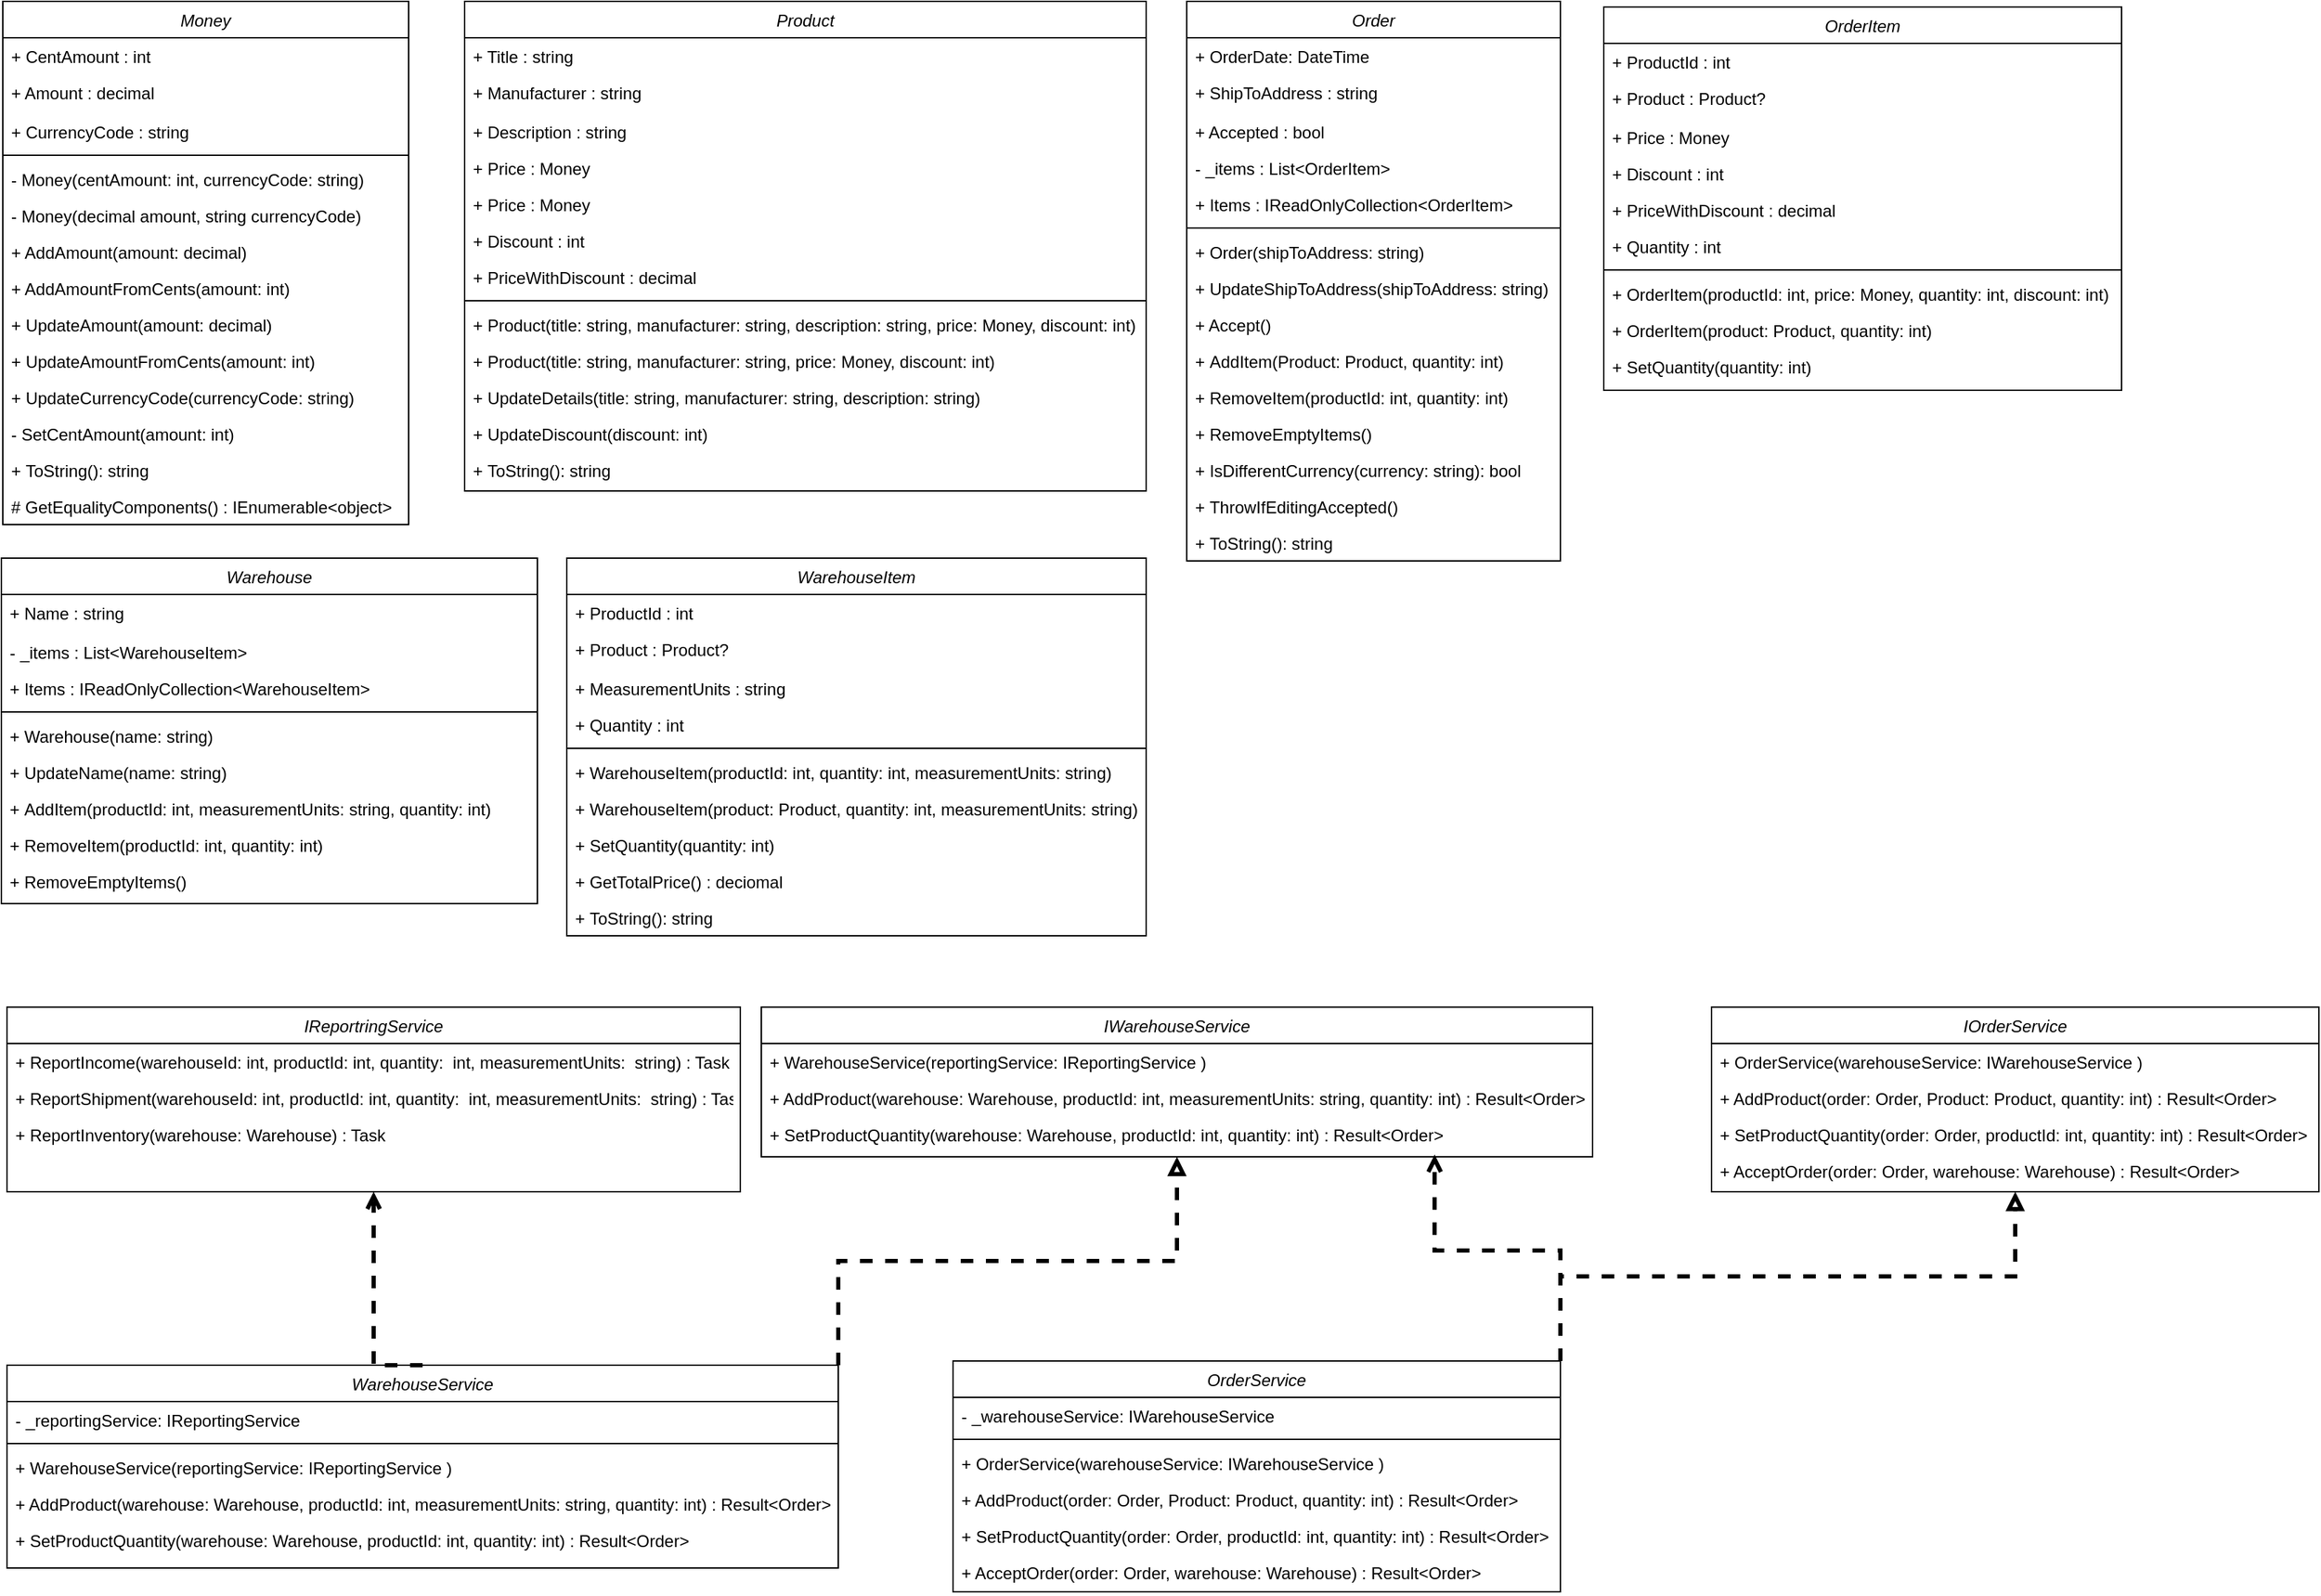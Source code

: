 <mxfile version="24.0.4" type="device">
  <diagram id="C5RBs43oDa-KdzZeNtuy" name="Page-1">
    <mxGraphModel dx="2867" dy="1178" grid="0" gridSize="10" guides="1" tooltips="1" connect="1" arrows="1" fold="1" page="0" pageScale="1" pageWidth="827" pageHeight="1169" background="none" math="0" shadow="0">
      <root>
        <mxCell id="WIyWlLk6GJQsqaUBKTNV-0" />
        <mxCell id="WIyWlLk6GJQsqaUBKTNV-1" parent="WIyWlLk6GJQsqaUBKTNV-0" />
        <mxCell id="zkfFHV4jXpPFQw0GAbJ--0" value="Money" style="swimlane;fontStyle=2;align=center;verticalAlign=top;childLayout=stackLayout;horizontal=1;startSize=26;horizontalStack=0;resizeParent=1;resizeLast=0;collapsible=1;marginBottom=0;rounded=0;shadow=0;strokeWidth=1;" parent="WIyWlLk6GJQsqaUBKTNV-1" vertex="1">
          <mxGeometry x="30" y="40" width="290" height="374" as="geometry">
            <mxRectangle x="30" y="40" width="160" height="26" as="alternateBounds" />
          </mxGeometry>
        </mxCell>
        <mxCell id="zkfFHV4jXpPFQw0GAbJ--1" value="+ CentAmount : int" style="text;align=left;verticalAlign=top;spacingLeft=4;spacingRight=4;overflow=hidden;rotatable=0;points=[[0,0.5],[1,0.5]];portConstraint=eastwest;" parent="zkfFHV4jXpPFQw0GAbJ--0" vertex="1">
          <mxGeometry y="26" width="290" height="26" as="geometry" />
        </mxCell>
        <mxCell id="zkfFHV4jXpPFQw0GAbJ--2" value="+ Amount : decimal" style="text;align=left;verticalAlign=top;spacingLeft=4;spacingRight=4;overflow=hidden;rotatable=0;points=[[0,0.5],[1,0.5]];portConstraint=eastwest;rounded=0;shadow=0;html=0;" parent="zkfFHV4jXpPFQw0GAbJ--0" vertex="1">
          <mxGeometry y="52" width="290" height="28" as="geometry" />
        </mxCell>
        <mxCell id="zkfFHV4jXpPFQw0GAbJ--3" value="+ CurrencyCode : string" style="text;align=left;verticalAlign=top;spacingLeft=4;spacingRight=4;overflow=hidden;rotatable=0;points=[[0,0.5],[1,0.5]];portConstraint=eastwest;rounded=0;shadow=0;html=0;" parent="zkfFHV4jXpPFQw0GAbJ--0" vertex="1">
          <mxGeometry y="80" width="290" height="26" as="geometry" />
        </mxCell>
        <mxCell id="zkfFHV4jXpPFQw0GAbJ--4" value="" style="line;html=1;strokeWidth=1;align=left;verticalAlign=middle;spacingTop=-1;spacingLeft=3;spacingRight=3;rotatable=0;labelPosition=right;points=[];portConstraint=eastwest;" parent="zkfFHV4jXpPFQw0GAbJ--0" vertex="1">
          <mxGeometry y="106" width="290" height="8" as="geometry" />
        </mxCell>
        <mxCell id="zkfFHV4jXpPFQw0GAbJ--5" value="- Money(centAmount: int, currencyCode: string)&#xa;" style="text;align=left;verticalAlign=top;spacingLeft=4;spacingRight=4;overflow=hidden;rotatable=0;points=[[0,0.5],[1,0.5]];portConstraint=eastwest;" parent="zkfFHV4jXpPFQw0GAbJ--0" vertex="1">
          <mxGeometry y="114" width="290" height="26" as="geometry" />
        </mxCell>
        <mxCell id="u1mcZyt787e0Bn2nRXui-6" value="- Money(decimal amount, string currencyCode)" style="text;align=left;verticalAlign=top;spacingLeft=4;spacingRight=4;overflow=hidden;rotatable=0;points=[[0,0.5],[1,0.5]];portConstraint=eastwest;" vertex="1" parent="zkfFHV4jXpPFQw0GAbJ--0">
          <mxGeometry y="140" width="290" height="26" as="geometry" />
        </mxCell>
        <mxCell id="u1mcZyt787e0Bn2nRXui-5" value="+ AddAmount(amount: decimal)" style="text;align=left;verticalAlign=top;spacingLeft=4;spacingRight=4;overflow=hidden;rotatable=0;points=[[0,0.5],[1,0.5]];portConstraint=eastwest;" vertex="1" parent="zkfFHV4jXpPFQw0GAbJ--0">
          <mxGeometry y="166" width="290" height="26" as="geometry" />
        </mxCell>
        <mxCell id="u1mcZyt787e0Bn2nRXui-1" value="+ AddAmountFromCents(amount: int)" style="text;align=left;verticalAlign=top;spacingLeft=4;spacingRight=4;overflow=hidden;rotatable=0;points=[[0,0.5],[1,0.5]];portConstraint=eastwest;" vertex="1" parent="zkfFHV4jXpPFQw0GAbJ--0">
          <mxGeometry y="192" width="290" height="26" as="geometry" />
        </mxCell>
        <mxCell id="u1mcZyt787e0Bn2nRXui-2" value="+ UpdateAmount(amount: decimal)" style="text;align=left;verticalAlign=top;spacingLeft=4;spacingRight=4;overflow=hidden;rotatable=0;points=[[0,0.5],[1,0.5]];portConstraint=eastwest;" vertex="1" parent="zkfFHV4jXpPFQw0GAbJ--0">
          <mxGeometry y="218" width="290" height="26" as="geometry" />
        </mxCell>
        <mxCell id="u1mcZyt787e0Bn2nRXui-3" value="+ UpdateAmountFromCents(amount: int)" style="text;align=left;verticalAlign=top;spacingLeft=4;spacingRight=4;overflow=hidden;rotatable=0;points=[[0,0.5],[1,0.5]];portConstraint=eastwest;" vertex="1" parent="zkfFHV4jXpPFQw0GAbJ--0">
          <mxGeometry y="244" width="290" height="26" as="geometry" />
        </mxCell>
        <mxCell id="u1mcZyt787e0Bn2nRXui-4" value="+ UpdateCurrencyCode(currencyCode: string)" style="text;align=left;verticalAlign=top;spacingLeft=4;spacingRight=4;overflow=hidden;rotatable=0;points=[[0,0.5],[1,0.5]];portConstraint=eastwest;" vertex="1" parent="zkfFHV4jXpPFQw0GAbJ--0">
          <mxGeometry y="270" width="290" height="26" as="geometry" />
        </mxCell>
        <mxCell id="u1mcZyt787e0Bn2nRXui-7" value="- SetCentAmount(amount: int)" style="text;align=left;verticalAlign=top;spacingLeft=4;spacingRight=4;overflow=hidden;rotatable=0;points=[[0,0.5],[1,0.5]];portConstraint=eastwest;" vertex="1" parent="zkfFHV4jXpPFQw0GAbJ--0">
          <mxGeometry y="296" width="290" height="26" as="geometry" />
        </mxCell>
        <mxCell id="u1mcZyt787e0Bn2nRXui-8" value="+ ToString(): string" style="text;align=left;verticalAlign=top;spacingLeft=4;spacingRight=4;overflow=hidden;rotatable=0;points=[[0,0.5],[1,0.5]];portConstraint=eastwest;" vertex="1" parent="zkfFHV4jXpPFQw0GAbJ--0">
          <mxGeometry y="322" width="290" height="26" as="geometry" />
        </mxCell>
        <mxCell id="u1mcZyt787e0Bn2nRXui-9" value="# GetEqualityComponents() : IEnumerable&lt;object&gt; " style="text;align=left;verticalAlign=top;spacingLeft=4;spacingRight=4;overflow=hidden;rotatable=0;points=[[0,0.5],[1,0.5]];portConstraint=eastwest;" vertex="1" parent="zkfFHV4jXpPFQw0GAbJ--0">
          <mxGeometry y="348" width="290" height="26" as="geometry" />
        </mxCell>
        <mxCell id="u1mcZyt787e0Bn2nRXui-10" value="Product" style="swimlane;fontStyle=2;align=center;verticalAlign=top;childLayout=stackLayout;horizontal=1;startSize=26;horizontalStack=0;resizeParent=1;resizeLast=0;collapsible=1;marginBottom=0;rounded=0;shadow=0;strokeWidth=1;" vertex="1" parent="WIyWlLk6GJQsqaUBKTNV-1">
          <mxGeometry x="360" y="40" width="487" height="350" as="geometry">
            <mxRectangle x="30" y="40" width="160" height="26" as="alternateBounds" />
          </mxGeometry>
        </mxCell>
        <mxCell id="u1mcZyt787e0Bn2nRXui-11" value="+ Title : string" style="text;align=left;verticalAlign=top;spacingLeft=4;spacingRight=4;overflow=hidden;rotatable=0;points=[[0,0.5],[1,0.5]];portConstraint=eastwest;" vertex="1" parent="u1mcZyt787e0Bn2nRXui-10">
          <mxGeometry y="26" width="487" height="26" as="geometry" />
        </mxCell>
        <mxCell id="u1mcZyt787e0Bn2nRXui-12" value="+ Manufacturer : string" style="text;align=left;verticalAlign=top;spacingLeft=4;spacingRight=4;overflow=hidden;rotatable=0;points=[[0,0.5],[1,0.5]];portConstraint=eastwest;rounded=0;shadow=0;html=0;" vertex="1" parent="u1mcZyt787e0Bn2nRXui-10">
          <mxGeometry y="52" width="487" height="28" as="geometry" />
        </mxCell>
        <mxCell id="u1mcZyt787e0Bn2nRXui-13" value="+ Description : string" style="text;align=left;verticalAlign=top;spacingLeft=4;spacingRight=4;overflow=hidden;rotatable=0;points=[[0,0.5],[1,0.5]];portConstraint=eastwest;rounded=0;shadow=0;html=0;" vertex="1" parent="u1mcZyt787e0Bn2nRXui-10">
          <mxGeometry y="80" width="487" height="26" as="geometry" />
        </mxCell>
        <mxCell id="u1mcZyt787e0Bn2nRXui-25" value="+ Price : Money" style="text;align=left;verticalAlign=top;spacingLeft=4;spacingRight=4;overflow=hidden;rotatable=0;points=[[0,0.5],[1,0.5]];portConstraint=eastwest;rounded=0;shadow=0;html=0;" vertex="1" parent="u1mcZyt787e0Bn2nRXui-10">
          <mxGeometry y="106" width="487" height="26" as="geometry" />
        </mxCell>
        <mxCell id="u1mcZyt787e0Bn2nRXui-26" value="+ Price : Money" style="text;align=left;verticalAlign=top;spacingLeft=4;spacingRight=4;overflow=hidden;rotatable=0;points=[[0,0.5],[1,0.5]];portConstraint=eastwest;rounded=0;shadow=0;html=0;" vertex="1" parent="u1mcZyt787e0Bn2nRXui-10">
          <mxGeometry y="132" width="487" height="26" as="geometry" />
        </mxCell>
        <mxCell id="u1mcZyt787e0Bn2nRXui-27" value="+ Discount : int" style="text;align=left;verticalAlign=top;spacingLeft=4;spacingRight=4;overflow=hidden;rotatable=0;points=[[0,0.5],[1,0.5]];portConstraint=eastwest;rounded=0;shadow=0;html=0;" vertex="1" parent="u1mcZyt787e0Bn2nRXui-10">
          <mxGeometry y="158" width="487" height="26" as="geometry" />
        </mxCell>
        <mxCell id="u1mcZyt787e0Bn2nRXui-28" value="+ PriceWithDiscount : decimal" style="text;align=left;verticalAlign=top;spacingLeft=4;spacingRight=4;overflow=hidden;rotatable=0;points=[[0,0.5],[1,0.5]];portConstraint=eastwest;rounded=0;shadow=0;html=0;" vertex="1" parent="u1mcZyt787e0Bn2nRXui-10">
          <mxGeometry y="184" width="487" height="26" as="geometry" />
        </mxCell>
        <mxCell id="u1mcZyt787e0Bn2nRXui-14" value="" style="line;html=1;strokeWidth=1;align=left;verticalAlign=middle;spacingTop=-1;spacingLeft=3;spacingRight=3;rotatable=0;labelPosition=right;points=[];portConstraint=eastwest;" vertex="1" parent="u1mcZyt787e0Bn2nRXui-10">
          <mxGeometry y="210" width="487" height="8" as="geometry" />
        </mxCell>
        <mxCell id="u1mcZyt787e0Bn2nRXui-15" value="+ Product(title: string, manufacturer: string, description: string, price: Money, discount: int)" style="text;align=left;verticalAlign=top;spacingLeft=4;spacingRight=4;overflow=hidden;rotatable=0;points=[[0,0.5],[1,0.5]];portConstraint=eastwest;" vertex="1" parent="u1mcZyt787e0Bn2nRXui-10">
          <mxGeometry y="218" width="487" height="26" as="geometry" />
        </mxCell>
        <mxCell id="u1mcZyt787e0Bn2nRXui-16" value="+ Product(title: string, manufacturer: string, price: Money, discount: int)" style="text;align=left;verticalAlign=top;spacingLeft=4;spacingRight=4;overflow=hidden;rotatable=0;points=[[0,0.5],[1,0.5]];portConstraint=eastwest;" vertex="1" parent="u1mcZyt787e0Bn2nRXui-10">
          <mxGeometry y="244" width="487" height="26" as="geometry" />
        </mxCell>
        <mxCell id="u1mcZyt787e0Bn2nRXui-17" value="+ UpdateDetails(title: string, manufacturer: string, description: string)" style="text;align=left;verticalAlign=top;spacingLeft=4;spacingRight=4;overflow=hidden;rotatable=0;points=[[0,0.5],[1,0.5]];portConstraint=eastwest;" vertex="1" parent="u1mcZyt787e0Bn2nRXui-10">
          <mxGeometry y="270" width="487" height="26" as="geometry" />
        </mxCell>
        <mxCell id="u1mcZyt787e0Bn2nRXui-18" value="+ UpdateDiscount(discount: int)" style="text;align=left;verticalAlign=top;spacingLeft=4;spacingRight=4;overflow=hidden;rotatable=0;points=[[0,0.5],[1,0.5]];portConstraint=eastwest;" vertex="1" parent="u1mcZyt787e0Bn2nRXui-10">
          <mxGeometry y="296" width="487" height="26" as="geometry" />
        </mxCell>
        <mxCell id="u1mcZyt787e0Bn2nRXui-23" value="+ ToString(): string" style="text;align=left;verticalAlign=top;spacingLeft=4;spacingRight=4;overflow=hidden;rotatable=0;points=[[0,0.5],[1,0.5]];portConstraint=eastwest;" vertex="1" parent="u1mcZyt787e0Bn2nRXui-10">
          <mxGeometry y="322" width="487" height="26" as="geometry" />
        </mxCell>
        <mxCell id="u1mcZyt787e0Bn2nRXui-29" value="Order" style="swimlane;fontStyle=2;align=center;verticalAlign=top;childLayout=stackLayout;horizontal=1;startSize=26;horizontalStack=0;resizeParent=1;resizeLast=0;collapsible=1;marginBottom=0;rounded=0;shadow=0;strokeWidth=1;" vertex="1" parent="WIyWlLk6GJQsqaUBKTNV-1">
          <mxGeometry x="876" y="40" width="267" height="400" as="geometry">
            <mxRectangle x="30" y="40" width="160" height="26" as="alternateBounds" />
          </mxGeometry>
        </mxCell>
        <mxCell id="u1mcZyt787e0Bn2nRXui-30" value="+ OrderDate: DateTime" style="text;align=left;verticalAlign=top;spacingLeft=4;spacingRight=4;overflow=hidden;rotatable=0;points=[[0,0.5],[1,0.5]];portConstraint=eastwest;" vertex="1" parent="u1mcZyt787e0Bn2nRXui-29">
          <mxGeometry y="26" width="267" height="26" as="geometry" />
        </mxCell>
        <mxCell id="u1mcZyt787e0Bn2nRXui-31" value="+ ShipToAddress : string" style="text;align=left;verticalAlign=top;spacingLeft=4;spacingRight=4;overflow=hidden;rotatable=0;points=[[0,0.5],[1,0.5]];portConstraint=eastwest;rounded=0;shadow=0;html=0;" vertex="1" parent="u1mcZyt787e0Bn2nRXui-29">
          <mxGeometry y="52" width="267" height="28" as="geometry" />
        </mxCell>
        <mxCell id="u1mcZyt787e0Bn2nRXui-32" value="+ Accepted : bool" style="text;align=left;verticalAlign=top;spacingLeft=4;spacingRight=4;overflow=hidden;rotatable=0;points=[[0,0.5],[1,0.5]];portConstraint=eastwest;rounded=0;shadow=0;html=0;" vertex="1" parent="u1mcZyt787e0Bn2nRXui-29">
          <mxGeometry y="80" width="267" height="26" as="geometry" />
        </mxCell>
        <mxCell id="u1mcZyt787e0Bn2nRXui-44" value="- _items : List&lt;OrderItem&gt; " style="text;align=left;verticalAlign=top;spacingLeft=4;spacingRight=4;overflow=hidden;rotatable=0;points=[[0,0.5],[1,0.5]];portConstraint=eastwest;rounded=0;shadow=0;html=0;" vertex="1" parent="u1mcZyt787e0Bn2nRXui-29">
          <mxGeometry y="106" width="267" height="26" as="geometry" />
        </mxCell>
        <mxCell id="u1mcZyt787e0Bn2nRXui-45" value="+ Items : IReadOnlyCollection&lt;OrderItem&gt;" style="text;align=left;verticalAlign=top;spacingLeft=4;spacingRight=4;overflow=hidden;rotatable=0;points=[[0,0.5],[1,0.5]];portConstraint=eastwest;rounded=0;shadow=0;html=0;" vertex="1" parent="u1mcZyt787e0Bn2nRXui-29">
          <mxGeometry y="132" width="267" height="26" as="geometry" />
        </mxCell>
        <mxCell id="u1mcZyt787e0Bn2nRXui-33" value="" style="line;html=1;strokeWidth=1;align=left;verticalAlign=middle;spacingTop=-1;spacingLeft=3;spacingRight=3;rotatable=0;labelPosition=right;points=[];portConstraint=eastwest;" vertex="1" parent="u1mcZyt787e0Bn2nRXui-29">
          <mxGeometry y="158" width="267" height="8" as="geometry" />
        </mxCell>
        <mxCell id="u1mcZyt787e0Bn2nRXui-34" value="+ Order(shipToAddress: string)" style="text;align=left;verticalAlign=top;spacingLeft=4;spacingRight=4;overflow=hidden;rotatable=0;points=[[0,0.5],[1,0.5]];portConstraint=eastwest;" vertex="1" parent="u1mcZyt787e0Bn2nRXui-29">
          <mxGeometry y="166" width="267" height="26" as="geometry" />
        </mxCell>
        <mxCell id="u1mcZyt787e0Bn2nRXui-35" value="+ UpdateShipToAddress(shipToAddress: string)" style="text;align=left;verticalAlign=top;spacingLeft=4;spacingRight=4;overflow=hidden;rotatable=0;points=[[0,0.5],[1,0.5]];portConstraint=eastwest;" vertex="1" parent="u1mcZyt787e0Bn2nRXui-29">
          <mxGeometry y="192" width="267" height="26" as="geometry" />
        </mxCell>
        <mxCell id="u1mcZyt787e0Bn2nRXui-36" value="+ Accept()" style="text;align=left;verticalAlign=top;spacingLeft=4;spacingRight=4;overflow=hidden;rotatable=0;points=[[0,0.5],[1,0.5]];portConstraint=eastwest;" vertex="1" parent="u1mcZyt787e0Bn2nRXui-29">
          <mxGeometry y="218" width="267" height="26" as="geometry" />
        </mxCell>
        <mxCell id="u1mcZyt787e0Bn2nRXui-37" value="+ AddItem(Product: Product, quantity: int)" style="text;align=left;verticalAlign=top;spacingLeft=4;spacingRight=4;overflow=hidden;rotatable=0;points=[[0,0.5],[1,0.5]];portConstraint=eastwest;" vertex="1" parent="u1mcZyt787e0Bn2nRXui-29">
          <mxGeometry y="244" width="267" height="26" as="geometry" />
        </mxCell>
        <mxCell id="u1mcZyt787e0Bn2nRXui-38" value="+ RemoveItem(productId: int, quantity: int)" style="text;align=left;verticalAlign=top;spacingLeft=4;spacingRight=4;overflow=hidden;rotatable=0;points=[[0,0.5],[1,0.5]];portConstraint=eastwest;" vertex="1" parent="u1mcZyt787e0Bn2nRXui-29">
          <mxGeometry y="270" width="267" height="26" as="geometry" />
        </mxCell>
        <mxCell id="u1mcZyt787e0Bn2nRXui-39" value="+ RemoveEmptyItems()" style="text;align=left;verticalAlign=top;spacingLeft=4;spacingRight=4;overflow=hidden;rotatable=0;points=[[0,0.5],[1,0.5]];portConstraint=eastwest;" vertex="1" parent="u1mcZyt787e0Bn2nRXui-29">
          <mxGeometry y="296" width="267" height="26" as="geometry" />
        </mxCell>
        <mxCell id="u1mcZyt787e0Bn2nRXui-40" value="+ IsDifferentCurrency(currency: string): bool" style="text;align=left;verticalAlign=top;spacingLeft=4;spacingRight=4;overflow=hidden;rotatable=0;points=[[0,0.5],[1,0.5]];portConstraint=eastwest;" vertex="1" parent="u1mcZyt787e0Bn2nRXui-29">
          <mxGeometry y="322" width="267" height="26" as="geometry" />
        </mxCell>
        <mxCell id="u1mcZyt787e0Bn2nRXui-41" value="+ ThrowIfEditingAccepted()" style="text;align=left;verticalAlign=top;spacingLeft=4;spacingRight=4;overflow=hidden;rotatable=0;points=[[0,0.5],[1,0.5]];portConstraint=eastwest;" vertex="1" parent="u1mcZyt787e0Bn2nRXui-29">
          <mxGeometry y="348" width="267" height="26" as="geometry" />
        </mxCell>
        <mxCell id="u1mcZyt787e0Bn2nRXui-42" value="+ ToString(): string" style="text;align=left;verticalAlign=top;spacingLeft=4;spacingRight=4;overflow=hidden;rotatable=0;points=[[0,0.5],[1,0.5]];portConstraint=eastwest;" vertex="1" parent="u1mcZyt787e0Bn2nRXui-29">
          <mxGeometry y="374" width="267" height="26" as="geometry" />
        </mxCell>
        <mxCell id="u1mcZyt787e0Bn2nRXui-46" value="OrderItem" style="swimlane;fontStyle=2;align=center;verticalAlign=top;childLayout=stackLayout;horizontal=1;startSize=26;horizontalStack=0;resizeParent=1;resizeLast=0;collapsible=1;marginBottom=0;rounded=0;shadow=0;strokeWidth=1;" vertex="1" parent="WIyWlLk6GJQsqaUBKTNV-1">
          <mxGeometry x="1174" y="44" width="370" height="274" as="geometry">
            <mxRectangle x="30" y="40" width="160" height="26" as="alternateBounds" />
          </mxGeometry>
        </mxCell>
        <mxCell id="u1mcZyt787e0Bn2nRXui-47" value="+ ProductId : int" style="text;align=left;verticalAlign=top;spacingLeft=4;spacingRight=4;overflow=hidden;rotatable=0;points=[[0,0.5],[1,0.5]];portConstraint=eastwest;" vertex="1" parent="u1mcZyt787e0Bn2nRXui-46">
          <mxGeometry y="26" width="370" height="26" as="geometry" />
        </mxCell>
        <mxCell id="u1mcZyt787e0Bn2nRXui-48" value="+ Product : Product?" style="text;align=left;verticalAlign=top;spacingLeft=4;spacingRight=4;overflow=hidden;rotatable=0;points=[[0,0.5],[1,0.5]];portConstraint=eastwest;rounded=0;shadow=0;html=0;" vertex="1" parent="u1mcZyt787e0Bn2nRXui-46">
          <mxGeometry y="52" width="370" height="28" as="geometry" />
        </mxCell>
        <mxCell id="u1mcZyt787e0Bn2nRXui-49" value="+ Price : Money" style="text;align=left;verticalAlign=top;spacingLeft=4;spacingRight=4;overflow=hidden;rotatable=0;points=[[0,0.5],[1,0.5]];portConstraint=eastwest;rounded=0;shadow=0;html=0;" vertex="1" parent="u1mcZyt787e0Bn2nRXui-46">
          <mxGeometry y="80" width="370" height="26" as="geometry" />
        </mxCell>
        <mxCell id="u1mcZyt787e0Bn2nRXui-50" value="+ Discount : int " style="text;align=left;verticalAlign=top;spacingLeft=4;spacingRight=4;overflow=hidden;rotatable=0;points=[[0,0.5],[1,0.5]];portConstraint=eastwest;rounded=0;shadow=0;html=0;" vertex="1" parent="u1mcZyt787e0Bn2nRXui-46">
          <mxGeometry y="106" width="370" height="26" as="geometry" />
        </mxCell>
        <mxCell id="u1mcZyt787e0Bn2nRXui-51" value="+ PriceWithDiscount : decimal" style="text;align=left;verticalAlign=top;spacingLeft=4;spacingRight=4;overflow=hidden;rotatable=0;points=[[0,0.5],[1,0.5]];portConstraint=eastwest;rounded=0;shadow=0;html=0;" vertex="1" parent="u1mcZyt787e0Bn2nRXui-46">
          <mxGeometry y="132" width="370" height="26" as="geometry" />
        </mxCell>
        <mxCell id="u1mcZyt787e0Bn2nRXui-62" value="+ Quantity : int" style="text;align=left;verticalAlign=top;spacingLeft=4;spacingRight=4;overflow=hidden;rotatable=0;points=[[0,0.5],[1,0.5]];portConstraint=eastwest;rounded=0;shadow=0;html=0;" vertex="1" parent="u1mcZyt787e0Bn2nRXui-46">
          <mxGeometry y="158" width="370" height="26" as="geometry" />
        </mxCell>
        <mxCell id="u1mcZyt787e0Bn2nRXui-52" value="" style="line;html=1;strokeWidth=1;align=left;verticalAlign=middle;spacingTop=-1;spacingLeft=3;spacingRight=3;rotatable=0;labelPosition=right;points=[];portConstraint=eastwest;" vertex="1" parent="u1mcZyt787e0Bn2nRXui-46">
          <mxGeometry y="184" width="370" height="8" as="geometry" />
        </mxCell>
        <mxCell id="u1mcZyt787e0Bn2nRXui-53" value="+ OrderItem(productId: int, price: Money, quantity: int, discount: int)" style="text;align=left;verticalAlign=top;spacingLeft=4;spacingRight=4;overflow=hidden;rotatable=0;points=[[0,0.5],[1,0.5]];portConstraint=eastwest;" vertex="1" parent="u1mcZyt787e0Bn2nRXui-46">
          <mxGeometry y="192" width="370" height="26" as="geometry" />
        </mxCell>
        <mxCell id="u1mcZyt787e0Bn2nRXui-54" value="+ OrderItem(product: Product, quantity: int)" style="text;align=left;verticalAlign=top;spacingLeft=4;spacingRight=4;overflow=hidden;rotatable=0;points=[[0,0.5],[1,0.5]];portConstraint=eastwest;" vertex="1" parent="u1mcZyt787e0Bn2nRXui-46">
          <mxGeometry y="218" width="370" height="26" as="geometry" />
        </mxCell>
        <mxCell id="u1mcZyt787e0Bn2nRXui-55" value="+ SetQuantity(quantity: int)" style="text;align=left;verticalAlign=top;spacingLeft=4;spacingRight=4;overflow=hidden;rotatable=0;points=[[0,0.5],[1,0.5]];portConstraint=eastwest;" vertex="1" parent="u1mcZyt787e0Bn2nRXui-46">
          <mxGeometry y="244" width="370" height="26" as="geometry" />
        </mxCell>
        <mxCell id="u1mcZyt787e0Bn2nRXui-63" value="Warehouse" style="swimlane;fontStyle=2;align=center;verticalAlign=top;childLayout=stackLayout;horizontal=1;startSize=26;horizontalStack=0;resizeParent=1;resizeLast=0;collapsible=1;marginBottom=0;rounded=0;shadow=0;strokeWidth=1;" vertex="1" parent="WIyWlLk6GJQsqaUBKTNV-1">
          <mxGeometry x="29" y="438" width="383" height="247" as="geometry">
            <mxRectangle x="30" y="40" width="160" height="26" as="alternateBounds" />
          </mxGeometry>
        </mxCell>
        <mxCell id="u1mcZyt787e0Bn2nRXui-65" value="+ Name : string" style="text;align=left;verticalAlign=top;spacingLeft=4;spacingRight=4;overflow=hidden;rotatable=0;points=[[0,0.5],[1,0.5]];portConstraint=eastwest;rounded=0;shadow=0;html=0;" vertex="1" parent="u1mcZyt787e0Bn2nRXui-63">
          <mxGeometry y="26" width="383" height="28" as="geometry" />
        </mxCell>
        <mxCell id="u1mcZyt787e0Bn2nRXui-67" value="- _items : List&lt;WarehouseItem&gt; " style="text;align=left;verticalAlign=top;spacingLeft=4;spacingRight=4;overflow=hidden;rotatable=0;points=[[0,0.5],[1,0.5]];portConstraint=eastwest;rounded=0;shadow=0;html=0;" vertex="1" parent="u1mcZyt787e0Bn2nRXui-63">
          <mxGeometry y="54" width="383" height="26" as="geometry" />
        </mxCell>
        <mxCell id="u1mcZyt787e0Bn2nRXui-68" value="+ Items : IReadOnlyCollection&lt;WarehouseItem&gt;" style="text;align=left;verticalAlign=top;spacingLeft=4;spacingRight=4;overflow=hidden;rotatable=0;points=[[0,0.5],[1,0.5]];portConstraint=eastwest;rounded=0;shadow=0;html=0;" vertex="1" parent="u1mcZyt787e0Bn2nRXui-63">
          <mxGeometry y="80" width="383" height="26" as="geometry" />
        </mxCell>
        <mxCell id="u1mcZyt787e0Bn2nRXui-69" value="" style="line;html=1;strokeWidth=1;align=left;verticalAlign=middle;spacingTop=-1;spacingLeft=3;spacingRight=3;rotatable=0;labelPosition=right;points=[];portConstraint=eastwest;" vertex="1" parent="u1mcZyt787e0Bn2nRXui-63">
          <mxGeometry y="106" width="383" height="8" as="geometry" />
        </mxCell>
        <mxCell id="u1mcZyt787e0Bn2nRXui-70" value="+ Warehouse(name: string)" style="text;align=left;verticalAlign=top;spacingLeft=4;spacingRight=4;overflow=hidden;rotatable=0;points=[[0,0.5],[1,0.5]];portConstraint=eastwest;" vertex="1" parent="u1mcZyt787e0Bn2nRXui-63">
          <mxGeometry y="114" width="383" height="26" as="geometry" />
        </mxCell>
        <mxCell id="u1mcZyt787e0Bn2nRXui-71" value="+ UpdateName(name: string)" style="text;align=left;verticalAlign=top;spacingLeft=4;spacingRight=4;overflow=hidden;rotatable=0;points=[[0,0.5],[1,0.5]];portConstraint=eastwest;" vertex="1" parent="u1mcZyt787e0Bn2nRXui-63">
          <mxGeometry y="140" width="383" height="26" as="geometry" />
        </mxCell>
        <mxCell id="u1mcZyt787e0Bn2nRXui-73" value="+ AddItem(productId: int, measurementUnits: string, quantity: int)" style="text;align=left;verticalAlign=top;spacingLeft=4;spacingRight=4;overflow=hidden;rotatable=0;points=[[0,0.5],[1,0.5]];portConstraint=eastwest;" vertex="1" parent="u1mcZyt787e0Bn2nRXui-63">
          <mxGeometry y="166" width="383" height="26" as="geometry" />
        </mxCell>
        <mxCell id="u1mcZyt787e0Bn2nRXui-74" value="+ RemoveItem(productId: int, quantity: int)" style="text;align=left;verticalAlign=top;spacingLeft=4;spacingRight=4;overflow=hidden;rotatable=0;points=[[0,0.5],[1,0.5]];portConstraint=eastwest;" vertex="1" parent="u1mcZyt787e0Bn2nRXui-63">
          <mxGeometry y="192" width="383" height="26" as="geometry" />
        </mxCell>
        <mxCell id="u1mcZyt787e0Bn2nRXui-75" value="+ RemoveEmptyItems()" style="text;align=left;verticalAlign=top;spacingLeft=4;spacingRight=4;overflow=hidden;rotatable=0;points=[[0,0.5],[1,0.5]];portConstraint=eastwest;" vertex="1" parent="u1mcZyt787e0Bn2nRXui-63">
          <mxGeometry y="218" width="383" height="26" as="geometry" />
        </mxCell>
        <mxCell id="u1mcZyt787e0Bn2nRXui-79" value="WarehouseItem" style="swimlane;fontStyle=2;align=center;verticalAlign=top;childLayout=stackLayout;horizontal=1;startSize=26;horizontalStack=0;resizeParent=1;resizeLast=0;collapsible=1;marginBottom=0;rounded=0;shadow=0;strokeWidth=1;" vertex="1" parent="WIyWlLk6GJQsqaUBKTNV-1">
          <mxGeometry x="433" y="438" width="414" height="270" as="geometry">
            <mxRectangle x="30" y="40" width="160" height="26" as="alternateBounds" />
          </mxGeometry>
        </mxCell>
        <mxCell id="u1mcZyt787e0Bn2nRXui-80" value="+ ProductId : int" style="text;align=left;verticalAlign=top;spacingLeft=4;spacingRight=4;overflow=hidden;rotatable=0;points=[[0,0.5],[1,0.5]];portConstraint=eastwest;" vertex="1" parent="u1mcZyt787e0Bn2nRXui-79">
          <mxGeometry y="26" width="414" height="26" as="geometry" />
        </mxCell>
        <mxCell id="u1mcZyt787e0Bn2nRXui-81" value="+ Product : Product?" style="text;align=left;verticalAlign=top;spacingLeft=4;spacingRight=4;overflow=hidden;rotatable=0;points=[[0,0.5],[1,0.5]];portConstraint=eastwest;rounded=0;shadow=0;html=0;" vertex="1" parent="u1mcZyt787e0Bn2nRXui-79">
          <mxGeometry y="52" width="414" height="28" as="geometry" />
        </mxCell>
        <mxCell id="u1mcZyt787e0Bn2nRXui-82" value="+ MeasurementUnits : string" style="text;align=left;verticalAlign=top;spacingLeft=4;spacingRight=4;overflow=hidden;rotatable=0;points=[[0,0.5],[1,0.5]];portConstraint=eastwest;rounded=0;shadow=0;html=0;" vertex="1" parent="u1mcZyt787e0Bn2nRXui-79">
          <mxGeometry y="80" width="414" height="26" as="geometry" />
        </mxCell>
        <mxCell id="u1mcZyt787e0Bn2nRXui-85" value="+ Quantity : int" style="text;align=left;verticalAlign=top;spacingLeft=4;spacingRight=4;overflow=hidden;rotatable=0;points=[[0,0.5],[1,0.5]];portConstraint=eastwest;rounded=0;shadow=0;html=0;" vertex="1" parent="u1mcZyt787e0Bn2nRXui-79">
          <mxGeometry y="106" width="414" height="26" as="geometry" />
        </mxCell>
        <mxCell id="u1mcZyt787e0Bn2nRXui-86" value="" style="line;html=1;strokeWidth=1;align=left;verticalAlign=middle;spacingTop=-1;spacingLeft=3;spacingRight=3;rotatable=0;labelPosition=right;points=[];portConstraint=eastwest;" vertex="1" parent="u1mcZyt787e0Bn2nRXui-79">
          <mxGeometry y="132" width="414" height="8" as="geometry" />
        </mxCell>
        <mxCell id="u1mcZyt787e0Bn2nRXui-87" value="+ WarehouseItem(productId: int, quantity: int, measurementUnits: string)" style="text;align=left;verticalAlign=top;spacingLeft=4;spacingRight=4;overflow=hidden;rotatable=0;points=[[0,0.5],[1,0.5]];portConstraint=eastwest;" vertex="1" parent="u1mcZyt787e0Bn2nRXui-79">
          <mxGeometry y="140" width="414" height="26" as="geometry" />
        </mxCell>
        <mxCell id="u1mcZyt787e0Bn2nRXui-88" value="+ WarehouseItem(product: Product, quantity: int, measurementUnits: string)" style="text;align=left;verticalAlign=top;spacingLeft=4;spacingRight=4;overflow=hidden;rotatable=0;points=[[0,0.5],[1,0.5]];portConstraint=eastwest;" vertex="1" parent="u1mcZyt787e0Bn2nRXui-79">
          <mxGeometry y="166" width="414" height="26" as="geometry" />
        </mxCell>
        <mxCell id="u1mcZyt787e0Bn2nRXui-89" value="+ SetQuantity(quantity: int)" style="text;align=left;verticalAlign=top;spacingLeft=4;spacingRight=4;overflow=hidden;rotatable=0;points=[[0,0.5],[1,0.5]];portConstraint=eastwest;" vertex="1" parent="u1mcZyt787e0Bn2nRXui-79">
          <mxGeometry y="192" width="414" height="26" as="geometry" />
        </mxCell>
        <mxCell id="u1mcZyt787e0Bn2nRXui-90" value="+ GetTotalPrice() : deciomal" style="text;align=left;verticalAlign=top;spacingLeft=4;spacingRight=4;overflow=hidden;rotatable=0;points=[[0,0.5],[1,0.5]];portConstraint=eastwest;" vertex="1" parent="u1mcZyt787e0Bn2nRXui-79">
          <mxGeometry y="218" width="414" height="26" as="geometry" />
        </mxCell>
        <mxCell id="u1mcZyt787e0Bn2nRXui-91" value="+ ToString(): string" style="text;align=left;verticalAlign=top;spacingLeft=4;spacingRight=4;overflow=hidden;rotatable=0;points=[[0,0.5],[1,0.5]];portConstraint=eastwest;" vertex="1" parent="u1mcZyt787e0Bn2nRXui-79">
          <mxGeometry y="244" width="414" height="26" as="geometry" />
        </mxCell>
        <mxCell id="u1mcZyt787e0Bn2nRXui-92" value="OrderService" style="swimlane;fontStyle=2;align=center;verticalAlign=top;childLayout=stackLayout;horizontal=1;startSize=26;horizontalStack=0;resizeParent=1;resizeLast=0;collapsible=1;marginBottom=0;rounded=0;shadow=0;strokeWidth=1;" vertex="1" parent="WIyWlLk6GJQsqaUBKTNV-1">
          <mxGeometry x="709" y="1012" width="434" height="165" as="geometry">
            <mxRectangle x="30" y="40" width="160" height="26" as="alternateBounds" />
          </mxGeometry>
        </mxCell>
        <mxCell id="u1mcZyt787e0Bn2nRXui-93" value="- _warehouseService: IWarehouseService" style="text;align=left;verticalAlign=top;spacingLeft=4;spacingRight=4;overflow=hidden;rotatable=0;points=[[0,0.5],[1,0.5]];portConstraint=eastwest;" vertex="1" parent="u1mcZyt787e0Bn2nRXui-92">
          <mxGeometry y="26" width="434" height="26" as="geometry" />
        </mxCell>
        <mxCell id="u1mcZyt787e0Bn2nRXui-98" value="" style="line;html=1;strokeWidth=1;align=left;verticalAlign=middle;spacingTop=-1;spacingLeft=3;spacingRight=3;rotatable=0;labelPosition=right;points=[];portConstraint=eastwest;" vertex="1" parent="u1mcZyt787e0Bn2nRXui-92">
          <mxGeometry y="52" width="434" height="8" as="geometry" />
        </mxCell>
        <mxCell id="u1mcZyt787e0Bn2nRXui-99" value="+ OrderService(warehouseService: IWarehouseService )" style="text;align=left;verticalAlign=top;spacingLeft=4;spacingRight=4;overflow=hidden;rotatable=0;points=[[0,0.5],[1,0.5]];portConstraint=eastwest;" vertex="1" parent="u1mcZyt787e0Bn2nRXui-92">
          <mxGeometry y="60" width="434" height="26" as="geometry" />
        </mxCell>
        <mxCell id="u1mcZyt787e0Bn2nRXui-100" value="+ AddProduct(order: Order, Product: Product, quantity: int) : Result&lt;Order&gt; " style="text;align=left;verticalAlign=top;spacingLeft=4;spacingRight=4;overflow=hidden;rotatable=0;points=[[0,0.5],[1,0.5]];portConstraint=eastwest;" vertex="1" parent="u1mcZyt787e0Bn2nRXui-92">
          <mxGeometry y="86" width="434" height="26" as="geometry" />
        </mxCell>
        <mxCell id="u1mcZyt787e0Bn2nRXui-101" value="+ SetProductQuantity(order: Order, productId: int, quantity: int) : Result&lt;Order&gt; " style="text;align=left;verticalAlign=top;spacingLeft=4;spacingRight=4;overflow=hidden;rotatable=0;points=[[0,0.5],[1,0.5]];portConstraint=eastwest;" vertex="1" parent="u1mcZyt787e0Bn2nRXui-92">
          <mxGeometry y="112" width="434" height="26" as="geometry" />
        </mxCell>
        <mxCell id="u1mcZyt787e0Bn2nRXui-102" value="+ AcceptOrder(order: Order, warehouse: Warehouse) : Result&lt;Order&gt; " style="text;align=left;verticalAlign=top;spacingLeft=4;spacingRight=4;overflow=hidden;rotatable=0;points=[[0,0.5],[1,0.5]];portConstraint=eastwest;" vertex="1" parent="u1mcZyt787e0Bn2nRXui-92">
          <mxGeometry y="138" width="434" height="26" as="geometry" />
        </mxCell>
        <mxCell id="u1mcZyt787e0Bn2nRXui-136" value="" style="edgeStyle=orthogonalEdgeStyle;rounded=0;orthogonalLoop=1;jettySize=auto;html=1;dashed=1;strokeWidth=3;endArrow=open;endFill=0;exitX=1;exitY=0;exitDx=0;exitDy=0;entryX=0.81;entryY=1.055;entryDx=0;entryDy=0;entryPerimeter=0;" edge="1" parent="WIyWlLk6GJQsqaUBKTNV-1" source="u1mcZyt787e0Bn2nRXui-92" target="u1mcZyt787e0Bn2nRXui-127">
          <mxGeometry relative="1" as="geometry">
            <mxPoint x="1054" y="883" as="targetPoint" />
            <Array as="points">
              <mxPoint x="1054" y="933" />
            </Array>
          </mxGeometry>
        </mxCell>
        <mxCell id="u1mcZyt787e0Bn2nRXui-108" value="WarehouseService" style="swimlane;fontStyle=2;align=center;verticalAlign=top;childLayout=stackLayout;horizontal=1;startSize=26;horizontalStack=0;resizeParent=1;resizeLast=0;collapsible=1;marginBottom=0;rounded=0;shadow=0;strokeWidth=1;" vertex="1" parent="WIyWlLk6GJQsqaUBKTNV-1">
          <mxGeometry x="33" y="1015" width="594" height="145" as="geometry">
            <mxRectangle x="30" y="40" width="160" height="26" as="alternateBounds" />
          </mxGeometry>
        </mxCell>
        <mxCell id="u1mcZyt787e0Bn2nRXui-109" value="- _reportingService: IReportingService" style="text;align=left;verticalAlign=top;spacingLeft=4;spacingRight=4;overflow=hidden;rotatable=0;points=[[0,0.5],[1,0.5]];portConstraint=eastwest;" vertex="1" parent="u1mcZyt787e0Bn2nRXui-108">
          <mxGeometry y="26" width="594" height="26" as="geometry" />
        </mxCell>
        <mxCell id="u1mcZyt787e0Bn2nRXui-110" value="" style="line;html=1;strokeWidth=1;align=left;verticalAlign=middle;spacingTop=-1;spacingLeft=3;spacingRight=3;rotatable=0;labelPosition=right;points=[];portConstraint=eastwest;" vertex="1" parent="u1mcZyt787e0Bn2nRXui-108">
          <mxGeometry y="52" width="594" height="8" as="geometry" />
        </mxCell>
        <mxCell id="u1mcZyt787e0Bn2nRXui-111" value="+ WarehouseService(reportingService: IReportingService )" style="text;align=left;verticalAlign=top;spacingLeft=4;spacingRight=4;overflow=hidden;rotatable=0;points=[[0,0.5],[1,0.5]];portConstraint=eastwest;" vertex="1" parent="u1mcZyt787e0Bn2nRXui-108">
          <mxGeometry y="60" width="594" height="26" as="geometry" />
        </mxCell>
        <mxCell id="u1mcZyt787e0Bn2nRXui-112" value="+ AddProduct(warehouse: Warehouse, productId: int, measurementUnits: string, quantity: int) : Result&lt;Order&gt; " style="text;align=left;verticalAlign=top;spacingLeft=4;spacingRight=4;overflow=hidden;rotatable=0;points=[[0,0.5],[1,0.5]];portConstraint=eastwest;" vertex="1" parent="u1mcZyt787e0Bn2nRXui-108">
          <mxGeometry y="86" width="594" height="26" as="geometry" />
        </mxCell>
        <mxCell id="u1mcZyt787e0Bn2nRXui-113" value="+ SetProductQuantity(warehouse: Warehouse, productId: int, quantity: int) : Result&lt;Order&gt; " style="text;align=left;verticalAlign=top;spacingLeft=4;spacingRight=4;overflow=hidden;rotatable=0;points=[[0,0.5],[1,0.5]];portConstraint=eastwest;" vertex="1" parent="u1mcZyt787e0Bn2nRXui-108">
          <mxGeometry y="112" width="594" height="26" as="geometry" />
        </mxCell>
        <mxCell id="u1mcZyt787e0Bn2nRXui-115" value="IOrderService" style="swimlane;fontStyle=2;align=center;verticalAlign=top;childLayout=stackLayout;horizontal=1;startSize=26;horizontalStack=0;resizeParent=1;resizeLast=0;collapsible=1;marginBottom=0;rounded=0;shadow=0;strokeWidth=1;" vertex="1" parent="WIyWlLk6GJQsqaUBKTNV-1">
          <mxGeometry x="1251" y="759" width="434" height="132" as="geometry">
            <mxRectangle x="30" y="40" width="160" height="26" as="alternateBounds" />
          </mxGeometry>
        </mxCell>
        <mxCell id="u1mcZyt787e0Bn2nRXui-118" value="+ OrderService(warehouseService: IWarehouseService )" style="text;align=left;verticalAlign=top;spacingLeft=4;spacingRight=4;overflow=hidden;rotatable=0;points=[[0,0.5],[1,0.5]];portConstraint=eastwest;" vertex="1" parent="u1mcZyt787e0Bn2nRXui-115">
          <mxGeometry y="26" width="434" height="26" as="geometry" />
        </mxCell>
        <mxCell id="u1mcZyt787e0Bn2nRXui-119" value="+ AddProduct(order: Order, Product: Product, quantity: int) : Result&lt;Order&gt; " style="text;align=left;verticalAlign=top;spacingLeft=4;spacingRight=4;overflow=hidden;rotatable=0;points=[[0,0.5],[1,0.5]];portConstraint=eastwest;" vertex="1" parent="u1mcZyt787e0Bn2nRXui-115">
          <mxGeometry y="52" width="434" height="26" as="geometry" />
        </mxCell>
        <mxCell id="u1mcZyt787e0Bn2nRXui-120" value="+ SetProductQuantity(order: Order, productId: int, quantity: int) : Result&lt;Order&gt; " style="text;align=left;verticalAlign=top;spacingLeft=4;spacingRight=4;overflow=hidden;rotatable=0;points=[[0,0.5],[1,0.5]];portConstraint=eastwest;" vertex="1" parent="u1mcZyt787e0Bn2nRXui-115">
          <mxGeometry y="78" width="434" height="26" as="geometry" />
        </mxCell>
        <mxCell id="u1mcZyt787e0Bn2nRXui-121" value="+ AcceptOrder(order: Order, warehouse: Warehouse) : Result&lt;Order&gt; " style="text;align=left;verticalAlign=top;spacingLeft=4;spacingRight=4;overflow=hidden;rotatable=0;points=[[0,0.5],[1,0.5]];portConstraint=eastwest;" vertex="1" parent="u1mcZyt787e0Bn2nRXui-115">
          <mxGeometry y="104" width="434" height="26" as="geometry" />
        </mxCell>
        <mxCell id="u1mcZyt787e0Bn2nRXui-122" value="IWarehouseService" style="swimlane;fontStyle=2;align=center;verticalAlign=top;childLayout=stackLayout;horizontal=1;startSize=26;horizontalStack=0;resizeParent=1;resizeLast=0;collapsible=1;marginBottom=0;rounded=0;shadow=0;strokeWidth=1;" vertex="1" parent="WIyWlLk6GJQsqaUBKTNV-1">
          <mxGeometry x="572" y="759" width="594" height="107" as="geometry">
            <mxRectangle x="30" y="40" width="160" height="26" as="alternateBounds" />
          </mxGeometry>
        </mxCell>
        <mxCell id="u1mcZyt787e0Bn2nRXui-125" value="+ WarehouseService(reportingService: IReportingService )" style="text;align=left;verticalAlign=top;spacingLeft=4;spacingRight=4;overflow=hidden;rotatable=0;points=[[0,0.5],[1,0.5]];portConstraint=eastwest;" vertex="1" parent="u1mcZyt787e0Bn2nRXui-122">
          <mxGeometry y="26" width="594" height="26" as="geometry" />
        </mxCell>
        <mxCell id="u1mcZyt787e0Bn2nRXui-126" value="+ AddProduct(warehouse: Warehouse, productId: int, measurementUnits: string, quantity: int) : Result&lt;Order&gt; " style="text;align=left;verticalAlign=top;spacingLeft=4;spacingRight=4;overflow=hidden;rotatable=0;points=[[0,0.5],[1,0.5]];portConstraint=eastwest;" vertex="1" parent="u1mcZyt787e0Bn2nRXui-122">
          <mxGeometry y="52" width="594" height="26" as="geometry" />
        </mxCell>
        <mxCell id="u1mcZyt787e0Bn2nRXui-127" value="+ SetProductQuantity(warehouse: Warehouse, productId: int, quantity: int) : Result&lt;Order&gt; " style="text;align=left;verticalAlign=top;spacingLeft=4;spacingRight=4;overflow=hidden;rotatable=0;points=[[0,0.5],[1,0.5]];portConstraint=eastwest;" vertex="1" parent="u1mcZyt787e0Bn2nRXui-122">
          <mxGeometry y="78" width="594" height="26" as="geometry" />
        </mxCell>
        <mxCell id="u1mcZyt787e0Bn2nRXui-128" value="" style="edgeStyle=orthogonalEdgeStyle;rounded=0;orthogonalLoop=1;jettySize=auto;html=1;endArrow=block;endFill=0;dashed=1;strokeWidth=3;exitX=1;exitY=0;exitDx=0;exitDy=0;entryX=0.5;entryY=1;entryDx=0;entryDy=0;" edge="1" parent="WIyWlLk6GJQsqaUBKTNV-1" source="u1mcZyt787e0Bn2nRXui-108" target="u1mcZyt787e0Bn2nRXui-122">
          <mxGeometry relative="1" as="geometry" />
        </mxCell>
        <mxCell id="u1mcZyt787e0Bn2nRXui-129" value="" style="edgeStyle=orthogonalEdgeStyle;rounded=0;orthogonalLoop=1;jettySize=auto;html=1;endArrow=block;endFill=0;dashed=1;strokeWidth=3;exitX=1;exitY=0;exitDx=0;exitDy=0;entryX=0.5;entryY=1;entryDx=0;entryDy=0;" edge="1" parent="WIyWlLk6GJQsqaUBKTNV-1" source="u1mcZyt787e0Bn2nRXui-92" target="u1mcZyt787e0Bn2nRXui-115">
          <mxGeometry relative="1" as="geometry">
            <mxPoint x="434" y="281" as="sourcePoint" />
            <mxPoint x="511" y="335" as="targetPoint" />
          </mxGeometry>
        </mxCell>
        <mxCell id="u1mcZyt787e0Bn2nRXui-131" value="IReportringService" style="swimlane;fontStyle=2;align=center;verticalAlign=top;childLayout=stackLayout;horizontal=1;startSize=26;horizontalStack=0;resizeParent=1;resizeLast=0;collapsible=1;marginBottom=0;rounded=0;shadow=0;strokeWidth=1;" vertex="1" parent="WIyWlLk6GJQsqaUBKTNV-1">
          <mxGeometry x="33" y="759" width="524" height="132" as="geometry">
            <mxRectangle x="30" y="40" width="160" height="26" as="alternateBounds" />
          </mxGeometry>
        </mxCell>
        <mxCell id="u1mcZyt787e0Bn2nRXui-132" value="+ ReportIncome(warehouseId: int, productId: int, quantity:  int, measurementUnits:  string) : Task" style="text;align=left;verticalAlign=top;spacingLeft=4;spacingRight=4;overflow=hidden;rotatable=0;points=[[0,0.5],[1,0.5]];portConstraint=eastwest;" vertex="1" parent="u1mcZyt787e0Bn2nRXui-131">
          <mxGeometry y="26" width="524" height="26" as="geometry" />
        </mxCell>
        <mxCell id="u1mcZyt787e0Bn2nRXui-133" value="+ ReportShipment(warehouseId: int, productId: int, quantity:  int, measurementUnits:  string) : Task" style="text;align=left;verticalAlign=top;spacingLeft=4;spacingRight=4;overflow=hidden;rotatable=0;points=[[0,0.5],[1,0.5]];portConstraint=eastwest;" vertex="1" parent="u1mcZyt787e0Bn2nRXui-131">
          <mxGeometry y="52" width="524" height="26" as="geometry" />
        </mxCell>
        <mxCell id="u1mcZyt787e0Bn2nRXui-135" value="+ ReportInventory(warehouse: Warehouse) : Task " style="text;align=left;verticalAlign=top;spacingLeft=4;spacingRight=4;overflow=hidden;rotatable=0;points=[[0,0.5],[1,0.5]];portConstraint=eastwest;" vertex="1" parent="u1mcZyt787e0Bn2nRXui-131">
          <mxGeometry y="78" width="524" height="26" as="geometry" />
        </mxCell>
        <mxCell id="u1mcZyt787e0Bn2nRXui-137" value="" style="edgeStyle=orthogonalEdgeStyle;rounded=0;orthogonalLoop=1;jettySize=auto;html=1;dashed=1;strokeWidth=3;endArrow=open;endFill=0;exitX=0.5;exitY=0;exitDx=0;exitDy=0;entryX=0.5;entryY=1;entryDx=0;entryDy=0;" edge="1" parent="WIyWlLk6GJQsqaUBKTNV-1" source="u1mcZyt787e0Bn2nRXui-108" target="u1mcZyt787e0Bn2nRXui-131">
          <mxGeometry relative="1" as="geometry">
            <mxPoint x="412" y="221" as="sourcePoint" />
            <mxPoint x="373" y="791" as="targetPoint" />
            <Array as="points">
              <mxPoint x="295" y="950" />
              <mxPoint x="295" y="950" />
            </Array>
          </mxGeometry>
        </mxCell>
      </root>
    </mxGraphModel>
  </diagram>
</mxfile>
